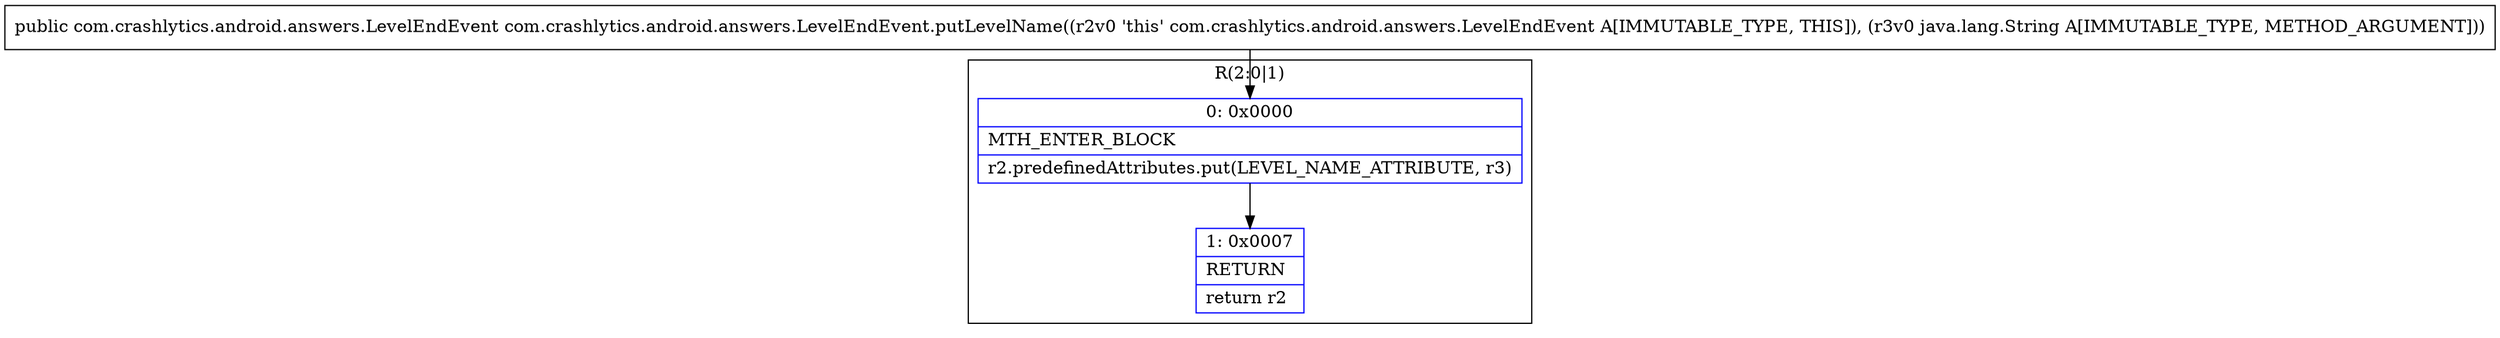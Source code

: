 digraph "CFG forcom.crashlytics.android.answers.LevelEndEvent.putLevelName(Ljava\/lang\/String;)Lcom\/crashlytics\/android\/answers\/LevelEndEvent;" {
subgraph cluster_Region_693790830 {
label = "R(2:0|1)";
node [shape=record,color=blue];
Node_0 [shape=record,label="{0\:\ 0x0000|MTH_ENTER_BLOCK\l|r2.predefinedAttributes.put(LEVEL_NAME_ATTRIBUTE, r3)\l}"];
Node_1 [shape=record,label="{1\:\ 0x0007|RETURN\l|return r2\l}"];
}
MethodNode[shape=record,label="{public com.crashlytics.android.answers.LevelEndEvent com.crashlytics.android.answers.LevelEndEvent.putLevelName((r2v0 'this' com.crashlytics.android.answers.LevelEndEvent A[IMMUTABLE_TYPE, THIS]), (r3v0 java.lang.String A[IMMUTABLE_TYPE, METHOD_ARGUMENT])) }"];
MethodNode -> Node_0;
Node_0 -> Node_1;
}

